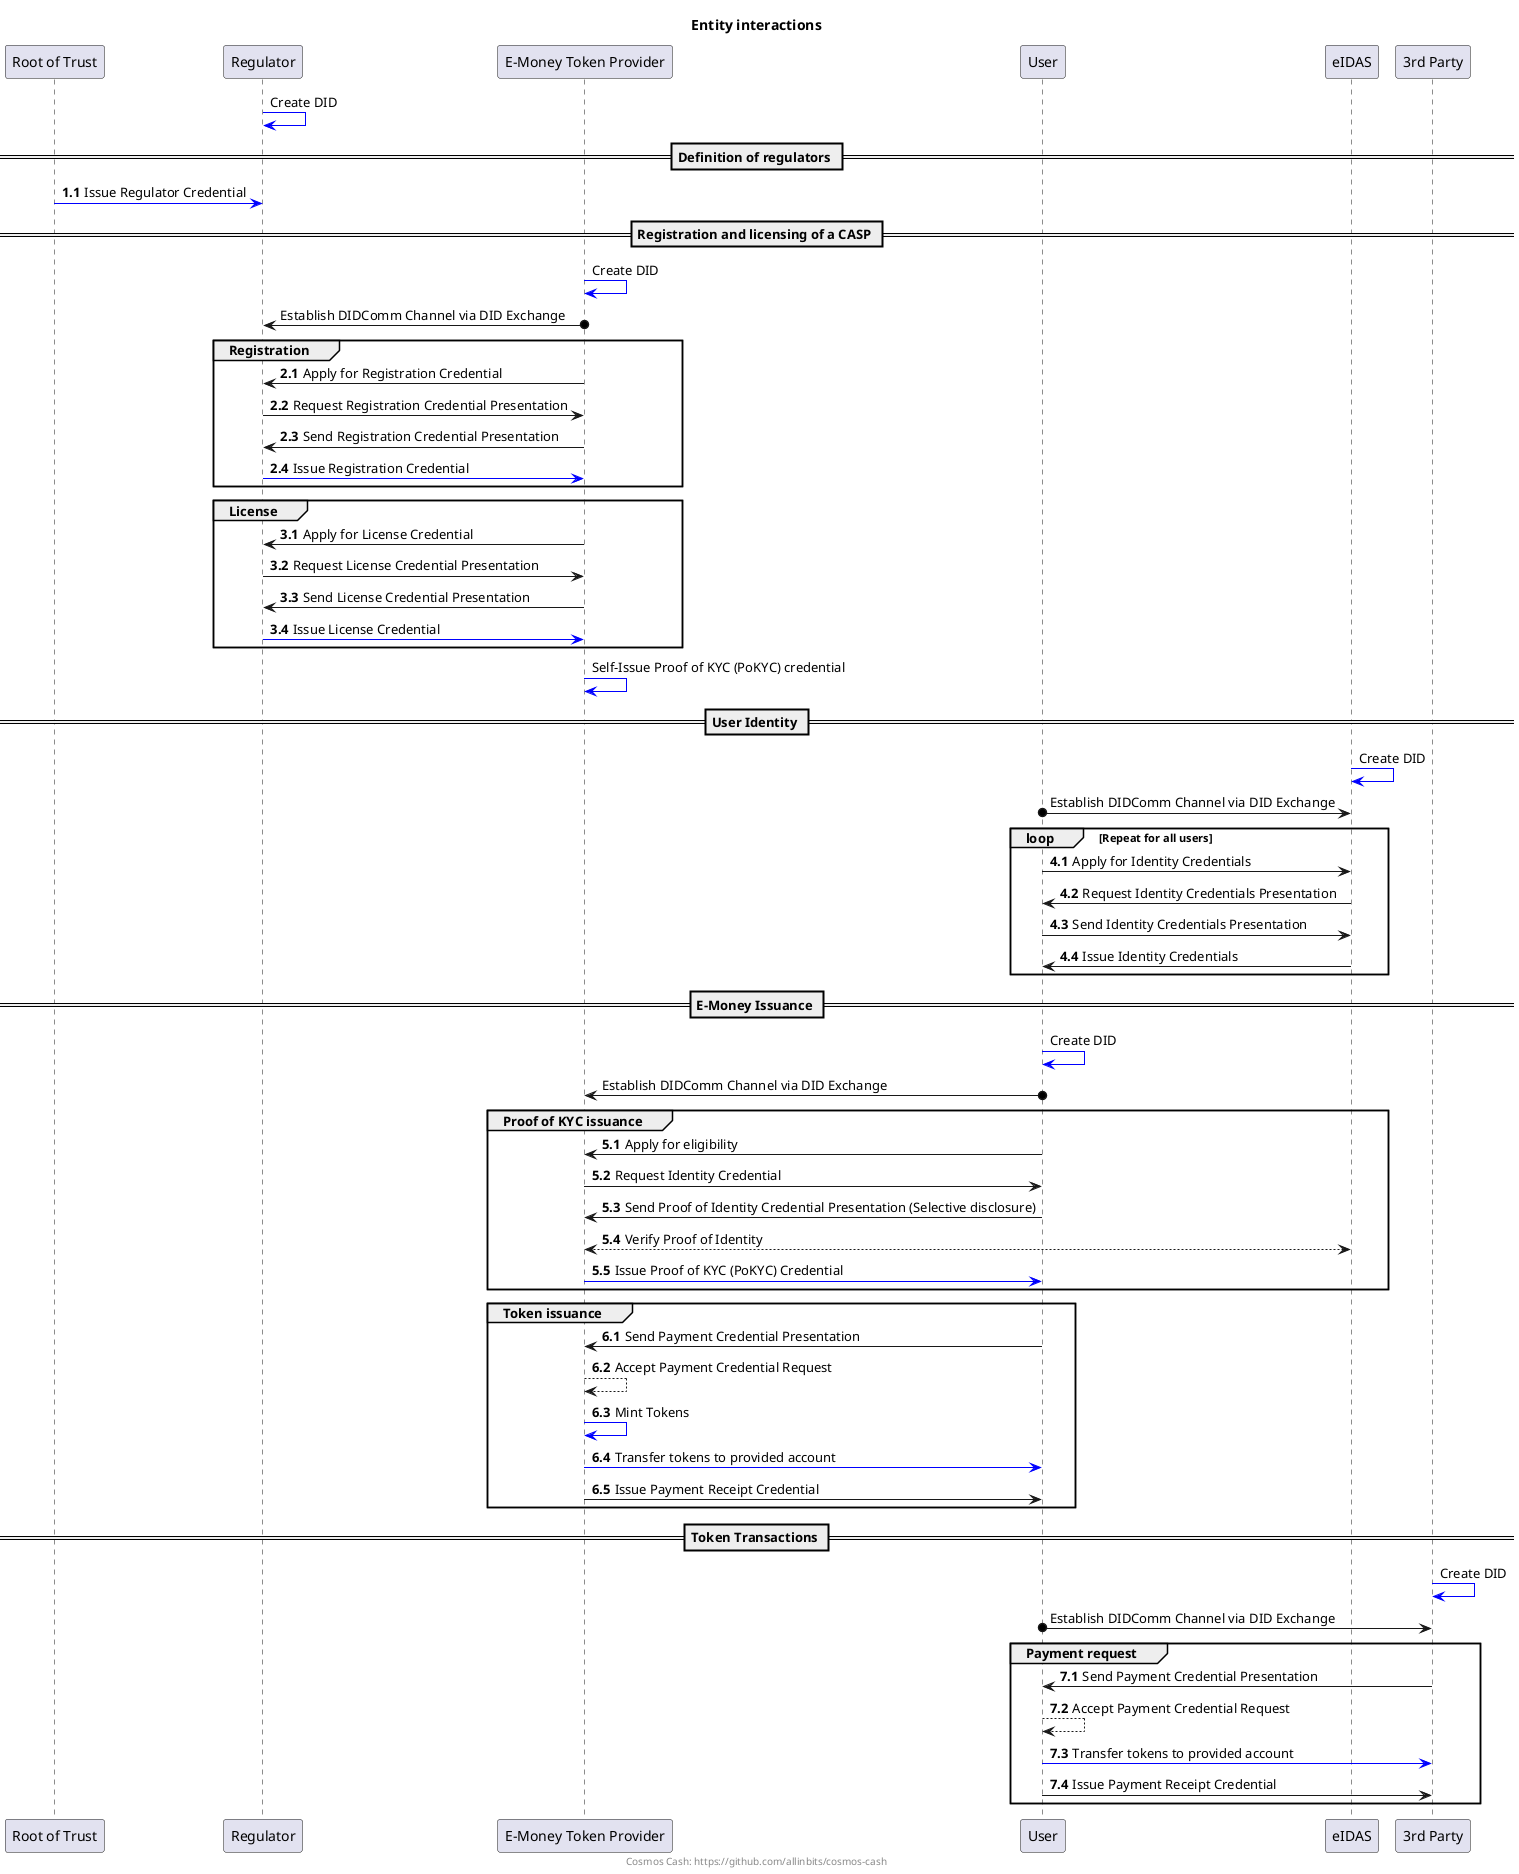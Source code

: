 @startuml
title Entity interactions
footer Cosmos Cash: https://github.com/allinbits/cosmos-cash

skinparam shadowing false

participant "Root of Trust" as rot
participant "Regulator" as reg
participant "E-Money Token Provider" as emti
participant "User" as u1
participant "eIDAS" as eid
participant "3rd Party" as u2


autonumber 1.1

autonumber stop
reg -[#blue]> reg: Create DID
autonumber resume


== Definition of regulators ==

rot -[#blue]> reg: Issue Regulator Credential

== Registration and licensing of a CASP ==

autonumber stop
emti -[#blue]> emti: Create DID
emti O-> reg: Establish DIDComm Channel via DID Exchange
autonumber resume

group Registration
autonumber inc A
emti -> reg: Apply for Registration Credential
reg -> emti: Request Registration Credential Presentation
emti -> reg: Send Registration Credential Presentation
reg -[#blue]> emti: Issue Registration Credential
end

group License
autonumber inc A
emti -> reg: Apply for License Credential
reg -> emti: Request License Credential Presentation
emti -> reg: Send License Credential Presentation
reg -[#blue]> emti: Issue License Credential
end

autonumber stop
emti -[#blue]> emti: Self-Issue Proof of KYC (PoKYC) credential
autonumber resume

== User Identity ==

autonumber stop
eid -[#blue]> eid: Create DID
u1 O-> eid: Establish DIDComm Channel via DID Exchange
autonumber resume

autonumber inc A
loop Repeat for all users
    u1 -> eid: Apply for Identity Credentials
    eid -> u1: Request Identity Credentials Presentation
    u1 -> eid: Send Identity Credentials Presentation
    eid -> u1: Issue Identity Credentials
end

== E-Money Issuance ==

autonumber stop
u1 -[#blue]> u1: Create DID
u1 O-> emti: Establish DIDComm Channel via DID Exchange
autonumber resume

autonumber inc A
group Proof of KYC issuance
u1 -> emti: Apply for eligibility
emti -> u1: Request Identity Credential
u1 -> emti: Send Proof of Identity Credential Presentation (Selective disclosure)
emti <--> eid: Verify Proof of Identity
emti -[#blue]> u1: Issue Proof of KYC (PoKYC) Credential
end

autonumber inc A
group Token issuance
u1 -> emti: Send Payment Credential Presentation
emti --> emti: Accept Payment Credential Request
emti -[#blue]> emti: Mint Tokens
emti -[#blue]> u1: Transfer tokens to provided account
emti -> u1: Issue Payment Receipt Credential
end

== Token Transactions ==

autonumber stop
u2 -[#blue]> u2: Create DID
u1 O-> u2: Establish DIDComm Channel via DID Exchange
autonumber resume

group Payment request
autonumber inc A
u2 -> u1: Send Payment Credential Presentation
u1 --> u1: Accept Payment Credential Request
u1 -[#blue]> u2: Transfer tokens to provided account
u1 -> u2: Issue Payment Receipt Credential
end

@enduml